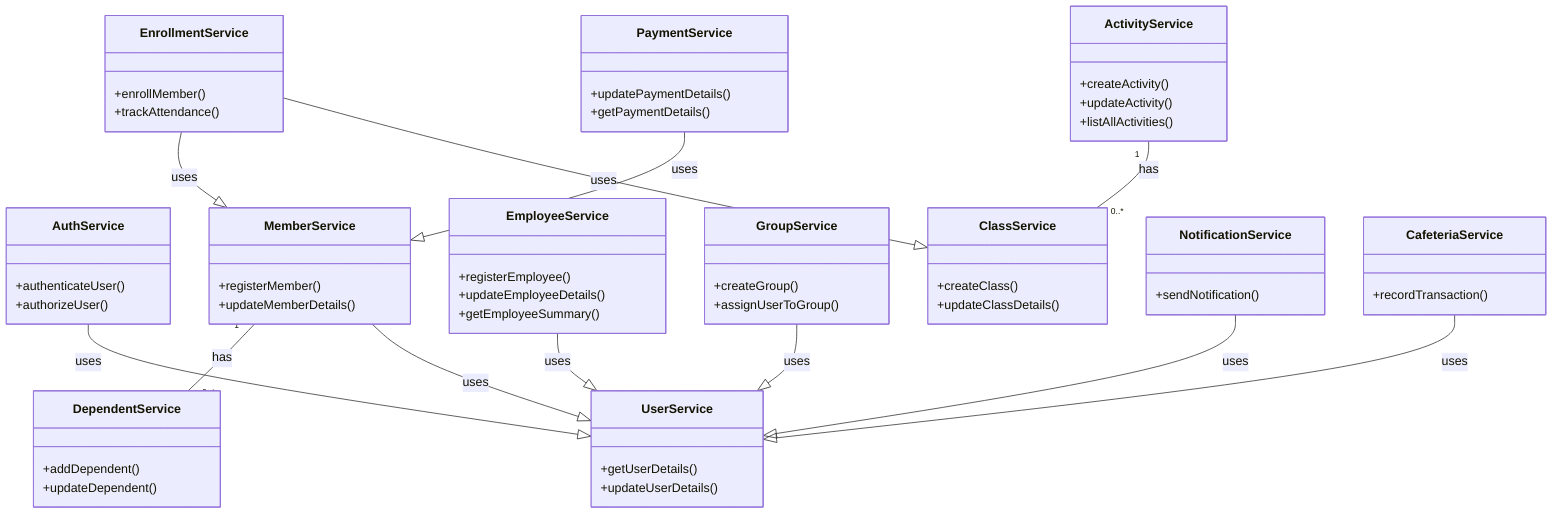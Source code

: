 classDiagram
    class AuthService {
        +authenticateUser()
        +authorizeUser()
    }
    class MemberService {
        +registerMember()
        +updateMemberDetails()
    }
    class DependentService {
        +addDependent()
        +updateDependent()
    }
    class EmployeeService {
        +registerEmployee()
        +updateEmployeeDetails()
        +getEmployeeSummary()
    }
    class UserService {
        +getUserDetails()
        +updateUserDetails()
    }
    class GroupService {
        +createGroup()
        +assignUserToGroup()
    }
    class PaymentService {
        +updatePaymentDetails()
        +getPaymentDetails()
    }
    class ActivityService {
        +createActivity()
        +updateActivity()
        +listAllActivities()
    }
    class ClassService {
        +createClass()
        +updateClassDetails()
    }
    class EnrollmentService {
        +enrollMember()
        +trackAttendance()
    }
    class NotificationService {
        +sendNotification()
    }
    class CafeteriaService {
        +recordTransaction()
    }

    AuthService --|> UserService : uses
    MemberService --|> UserService : uses
    MemberService "1" -- "0..*" DependentService : has
    EmployeeService --|> UserService : uses
    GroupService --|> UserService : uses
    PaymentService --|> MemberService : uses
    ActivityService "1" -- "0..*" ClassService : has
    EnrollmentService --|> ClassService : uses
    EnrollmentService --|> MemberService : uses
    NotificationService --|> UserService : uses
    CafeteriaService --|> UserService : uses